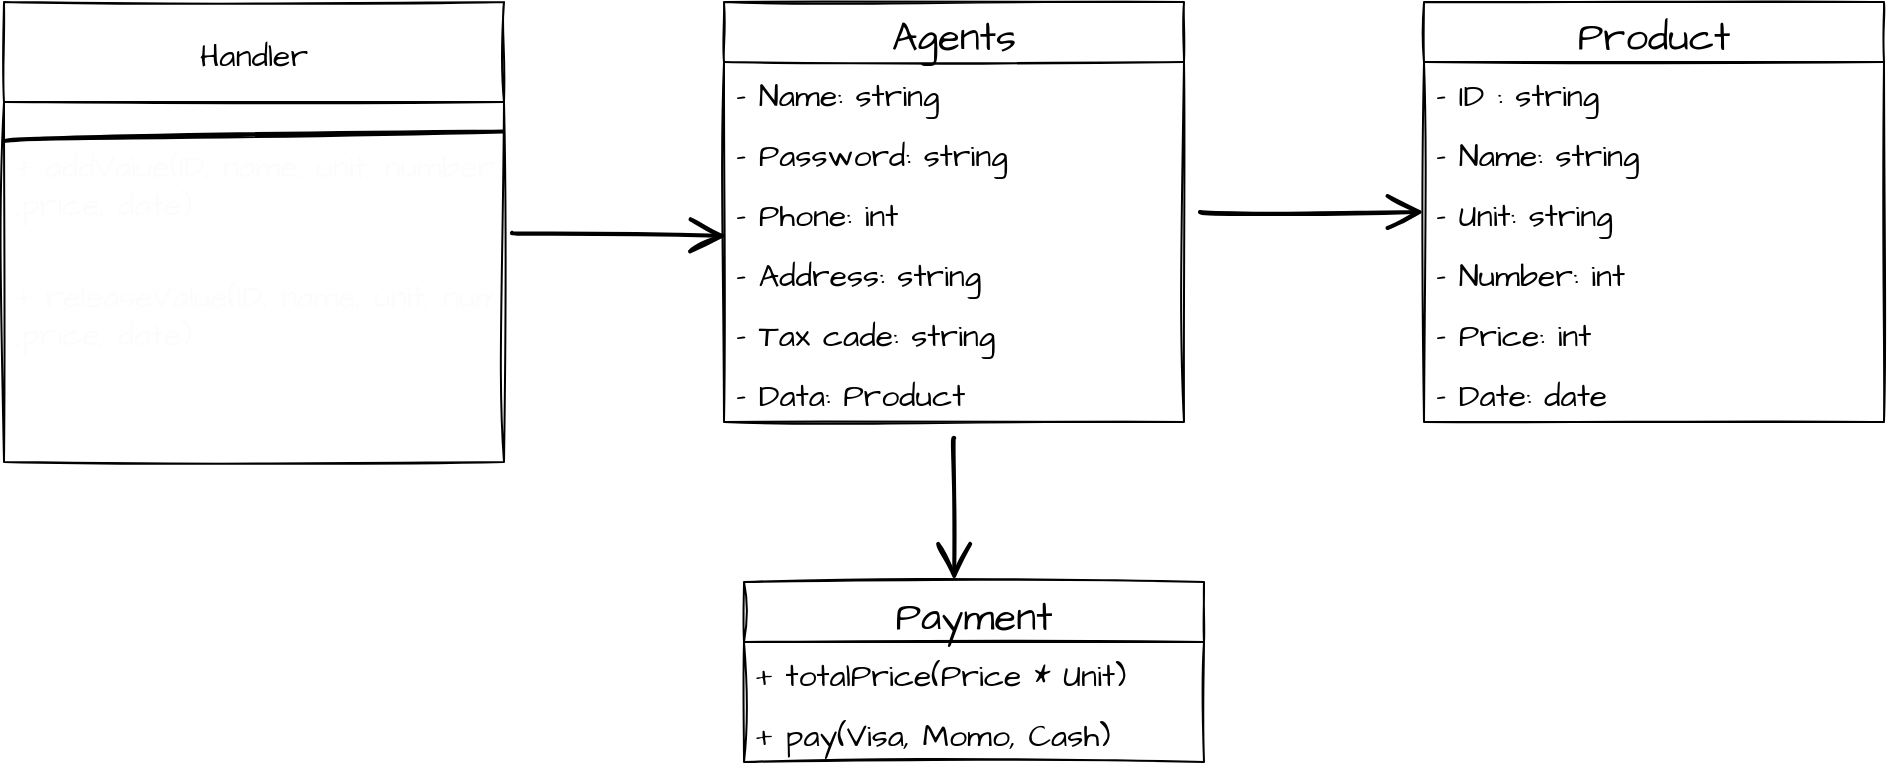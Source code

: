 <mxfile version="16.2.2" type="google"><diagram id="C5RBs43oDa-KdzZeNtuy" name="Page-1"><mxGraphModel dx="1702" dy="792" grid="1" gridSize="10" guides="1" tooltips="1" connect="1" arrows="1" fold="1" page="1" pageScale="1.5" pageWidth="827" pageHeight="1169" math="0" shadow="0"><root><mxCell id="WIyWlLk6GJQsqaUBKTNV-0"/><mxCell id="WIyWlLk6GJQsqaUBKTNV-1" parent="WIyWlLk6GJQsqaUBKTNV-0"/><mxCell id="-Z9DjrCeo3MVjhhyhKpT-0" value="Product" style="swimlane;fontStyle=0;childLayout=stackLayout;horizontal=1;startSize=30;horizontalStack=0;resizeParent=1;resizeParentMax=0;resizeLast=0;collapsible=1;marginBottom=0;sketch=1;hachureGap=4;fontFamily=Architects Daughter;fontSource=https%3A%2F%2Ffonts.googleapis.com%2Fcss%3Ffamily%3DArchitects%2BDaughter;fontSize=20;" parent="WIyWlLk6GJQsqaUBKTNV-1" vertex="1"><mxGeometry x="870" y="320" width="230" height="210" as="geometry"/></mxCell><mxCell id="-Z9DjrCeo3MVjhhyhKpT-1" value="- ID : string" style="text;strokeColor=none;fillColor=none;align=left;verticalAlign=middle;spacingLeft=4;spacingRight=4;overflow=hidden;points=[[0,0.5],[1,0.5]];portConstraint=eastwest;rotatable=0;fontSize=16;sketch=1;hachureGap=4;fontFamily=Architects Daughter;fontSource=https%3A%2F%2Ffonts.googleapis.com%2Fcss%3Ffamily%3DArchitects%2BDaughter;" parent="-Z9DjrCeo3MVjhhyhKpT-0" vertex="1"><mxGeometry y="30" width="230" height="30" as="geometry"/></mxCell><mxCell id="-Z9DjrCeo3MVjhhyhKpT-2" value="- Name: string" style="text;strokeColor=none;fillColor=none;align=left;verticalAlign=middle;spacingLeft=4;spacingRight=4;overflow=hidden;points=[[0,0.5],[1,0.5]];portConstraint=eastwest;rotatable=0;fontSize=16;sketch=1;hachureGap=4;fontFamily=Architects Daughter;fontSource=https%3A%2F%2Ffonts.googleapis.com%2Fcss%3Ffamily%3DArchitects%2BDaughter;" parent="-Z9DjrCeo3MVjhhyhKpT-0" vertex="1"><mxGeometry y="60" width="230" height="30" as="geometry"/></mxCell><mxCell id="-Z9DjrCeo3MVjhhyhKpT-4" value="- Unit: string" style="text;strokeColor=none;fillColor=none;align=left;verticalAlign=middle;spacingLeft=4;spacingRight=4;overflow=hidden;points=[[0,0.5],[1,0.5]];portConstraint=eastwest;rotatable=0;fontSize=16;sketch=1;hachureGap=4;fontFamily=Architects Daughter;fontSource=https%3A%2F%2Ffonts.googleapis.com%2Fcss%3Ffamily%3DArchitects%2BDaughter;" parent="-Z9DjrCeo3MVjhhyhKpT-0" vertex="1"><mxGeometry y="90" width="230" height="30" as="geometry"/></mxCell><mxCell id="-Z9DjrCeo3MVjhhyhKpT-5" value="- Number: int" style="text;strokeColor=none;fillColor=none;align=left;verticalAlign=middle;spacingLeft=4;spacingRight=4;overflow=hidden;points=[[0,0.5],[1,0.5]];portConstraint=eastwest;rotatable=0;fontSize=16;sketch=1;hachureGap=4;fontFamily=Architects Daughter;fontSource=https%3A%2F%2Ffonts.googleapis.com%2Fcss%3Ffamily%3DArchitects%2BDaughter;" parent="-Z9DjrCeo3MVjhhyhKpT-0" vertex="1"><mxGeometry y="120" width="230" height="30" as="geometry"/></mxCell><mxCell id="-Z9DjrCeo3MVjhhyhKpT-6" value="- Price: int" style="text;strokeColor=none;fillColor=none;align=left;verticalAlign=middle;spacingLeft=4;spacingRight=4;overflow=hidden;points=[[0,0.5],[1,0.5]];portConstraint=eastwest;rotatable=0;fontSize=16;sketch=1;hachureGap=4;fontFamily=Architects Daughter;fontSource=https%3A%2F%2Ffonts.googleapis.com%2Fcss%3Ffamily%3DArchitects%2BDaughter;" parent="-Z9DjrCeo3MVjhhyhKpT-0" vertex="1"><mxGeometry y="150" width="230" height="30" as="geometry"/></mxCell><mxCell id="-Z9DjrCeo3MVjhhyhKpT-7" value="- Date: date" style="text;strokeColor=none;fillColor=none;align=left;verticalAlign=middle;spacingLeft=4;spacingRight=4;overflow=hidden;points=[[0,0.5],[1,0.5]];portConstraint=eastwest;rotatable=0;fontSize=16;sketch=1;hachureGap=4;fontFamily=Architects Daughter;fontSource=https%3A%2F%2Ffonts.googleapis.com%2Fcss%3Ffamily%3DArchitects%2BDaughter;" parent="-Z9DjrCeo3MVjhhyhKpT-0" vertex="1"><mxGeometry y="180" width="230" height="30" as="geometry"/></mxCell><mxCell id="frvuY_P_v8d-C_5kjmwo-7" style="edgeStyle=none;curved=1;rounded=0;sketch=1;hachureGap=4;orthogonalLoop=1;jettySize=auto;html=1;entryX=0.006;entryY=0.898;entryDx=0;entryDy=0;fontFamily=Architects Daughter;fontSource=https%3A%2F%2Ffonts.googleapis.com%2Fcss%3Ffamily%3DArchitects%2BDaughter;fontSize=16;endArrow=open;startSize=14;endSize=14;sourcePerimeterSpacing=8;targetPerimeterSpacing=8;exitX=1.016;exitY=0.818;exitDx=0;exitDy=0;strokeWidth=2;exitPerimeter=0;entryPerimeter=0;" edge="1" parent="WIyWlLk6GJQsqaUBKTNV-1" source="-Z9DjrCeo3MVjhhyhKpT-27" target="frvuY_P_v8d-C_5kjmwo-3"><mxGeometry relative="1" as="geometry"/></mxCell><mxCell id="-Z9DjrCeo3MVjhhyhKpT-26" value="Handler" style="swimlane;fontStyle=0;childLayout=stackLayout;horizontal=1;startSize=50;horizontalStack=0;resizeParent=1;resizeParentMax=0;resizeLast=0;collapsible=1;marginBottom=0;sketch=1;hachureGap=4;fontFamily=Architects Daughter;fontSource=https%3A%2F%2Ffonts.googleapis.com%2Fcss%3Ffamily%3DArchitects%2BDaughter;fontSize=16;fontColor=default;fillColor=none;gradientColor=none;" parent="WIyWlLk6GJQsqaUBKTNV-1" vertex="1"><mxGeometry x="160" y="320" width="250" height="230" as="geometry"/></mxCell><mxCell id="-Z9DjrCeo3MVjhhyhKpT-30" value="" style="edgeStyle=none;orthogonalLoop=1;jettySize=auto;html=1;rounded=0;sketch=1;hachureGap=4;fontFamily=Architects Daughter;fontSource=https%3A%2F%2Ffonts.googleapis.com%2Fcss%3Ffamily%3DArchitects%2BDaughter;fontSize=16;fontColor=#F7F7F7;endArrow=none;endFill=0;startSize=14;endSize=14;sourcePerimeterSpacing=8;targetPerimeterSpacing=8;strokeWidth=2;curved=1;entryX=0.998;entryY=0.184;entryDx=0;entryDy=0;entryPerimeter=0;" parent="-Z9DjrCeo3MVjhhyhKpT-26" target="-Z9DjrCeo3MVjhhyhKpT-27" edge="1"><mxGeometry width="120" relative="1" as="geometry"><mxPoint y="69.58" as="sourcePoint"/><mxPoint x="140" y="220" as="targetPoint"/><Array as="points"/></mxGeometry></mxCell><mxCell id="-Z9DjrCeo3MVjhhyhKpT-27" value="+ addValue(ID, name, unit, number&#10;,price, date)" style="text;strokeColor=none;fillColor=none;align=left;verticalAlign=middle;spacingLeft=4;spacingRight=4;overflow=hidden;points=[[0,0.5],[1,0.5]];portConstraint=eastwest;rotatable=0;fontSize=16;sketch=1;hachureGap=4;fontFamily=Architects Daughter;fontSource=https%3A%2F%2Ffonts.googleapis.com%2Fcss%3Ffamily%3DArchitects%2BDaughter;fontColor=#FCFCFC;" parent="-Z9DjrCeo3MVjhhyhKpT-26" vertex="1"><mxGeometry y="50" width="250" height="80" as="geometry"/></mxCell><mxCell id="-Z9DjrCeo3MVjhhyhKpT-31" value="+ releaseValue(ID, name, unit, number&#10;,price, date)" style="text;strokeColor=none;fillColor=none;align=left;verticalAlign=middle;spacingLeft=4;spacingRight=4;overflow=hidden;points=[[0,0.5],[1,0.5]];portConstraint=eastwest;rotatable=0;fontSize=16;sketch=1;hachureGap=4;fontFamily=Architects Daughter;fontSource=https%3A%2F%2Ffonts.googleapis.com%2Fcss%3Ffamily%3DArchitects%2BDaughter;fontColor=#FCFCFC;" parent="-Z9DjrCeo3MVjhhyhKpT-26" vertex="1"><mxGeometry y="130" width="250" height="50" as="geometry"/></mxCell><mxCell id="-Z9DjrCeo3MVjhhyhKpT-32" value="+ deleteValue()" style="text;strokeColor=none;fillColor=none;align=left;verticalAlign=middle;spacingLeft=4;spacingRight=4;overflow=hidden;points=[[0,0.5],[1,0.5]];portConstraint=eastwest;rotatable=0;fontSize=16;sketch=1;hachureGap=4;fontFamily=Architects Daughter;fontSource=https%3A%2F%2Ffonts.googleapis.com%2Fcss%3Ffamily%3DArchitects%2BDaughter;fontColor=#FFFFFF;" parent="-Z9DjrCeo3MVjhhyhKpT-26" vertex="1"><mxGeometry y="180" width="250" height="50" as="geometry"/></mxCell><mxCell id="hyXXBoZnibgZFK63hEe8-1" value="Payment" style="swimlane;fontStyle=0;childLayout=stackLayout;horizontal=1;startSize=30;horizontalStack=0;resizeParent=1;resizeParentMax=0;resizeLast=0;collapsible=1;marginBottom=0;sketch=1;hachureGap=4;fontFamily=Architects Daughter;fontSource=https%3A%2F%2Ffonts.googleapis.com%2Fcss%3Ffamily%3DArchitects%2BDaughter;fontSize=20;" parent="WIyWlLk6GJQsqaUBKTNV-1" vertex="1"><mxGeometry x="530" y="610" width="230" height="90" as="geometry"/></mxCell><mxCell id="hyXXBoZnibgZFK63hEe8-7" value="+ totalPrice(Price * Unit)" style="text;strokeColor=none;fillColor=none;align=left;verticalAlign=middle;spacingLeft=4;spacingRight=4;overflow=hidden;points=[[0,0.5],[1,0.5]];portConstraint=eastwest;rotatable=0;fontSize=16;sketch=1;hachureGap=4;fontFamily=Architects Daughter;fontSource=https%3A%2F%2Ffonts.googleapis.com%2Fcss%3Ffamily%3DArchitects%2BDaughter;" parent="hyXXBoZnibgZFK63hEe8-1" vertex="1"><mxGeometry y="30" width="230" height="30" as="geometry"/></mxCell><mxCell id="hyXXBoZnibgZFK63hEe8-9" value="+ pay(Visa, Momo, Cash)" style="text;strokeColor=none;fillColor=none;align=left;verticalAlign=middle;spacingLeft=4;spacingRight=4;overflow=hidden;points=[[0,0.5],[1,0.5]];portConstraint=eastwest;rotatable=0;fontSize=16;sketch=1;hachureGap=4;fontFamily=Architects Daughter;fontSource=https%3A%2F%2Ffonts.googleapis.com%2Fcss%3Ffamily%3DArchitects%2BDaughter;" parent="hyXXBoZnibgZFK63hEe8-1" vertex="1"><mxGeometry y="60" width="230" height="30" as="geometry"/></mxCell><mxCell id="frvuY_P_v8d-C_5kjmwo-12" style="edgeStyle=none;curved=1;rounded=0;sketch=1;hachureGap=4;orthogonalLoop=1;jettySize=auto;html=1;entryX=0.457;entryY=-0.009;entryDx=0;entryDy=0;entryPerimeter=0;fontFamily=Architects Daughter;fontSource=https%3A%2F%2Ffonts.googleapis.com%2Fcss%3Ffamily%3DArchitects%2BDaughter;fontSize=16;fontColor=#F2F2F2;endArrow=open;startSize=14;endSize=14;sourcePerimeterSpacing=8;targetPerimeterSpacing=8;strokeWidth=2;" edge="1" parent="WIyWlLk6GJQsqaUBKTNV-1" source="frvuY_P_v8d-C_5kjmwo-0" target="hyXXBoZnibgZFK63hEe8-1"><mxGeometry relative="1" as="geometry"/></mxCell><mxCell id="frvuY_P_v8d-C_5kjmwo-0" value="Agents" style="swimlane;fontStyle=0;childLayout=stackLayout;horizontal=1;startSize=30;horizontalStack=0;resizeParent=1;resizeParentMax=0;resizeLast=0;collapsible=1;marginBottom=0;sketch=1;hachureGap=4;fontFamily=Architects Daughter;fontSource=https%3A%2F%2Ffonts.googleapis.com%2Fcss%3Ffamily%3DArchitects%2BDaughter;fontSize=20;" vertex="1" parent="WIyWlLk6GJQsqaUBKTNV-1"><mxGeometry x="520" y="320" width="230" height="210" as="geometry"/></mxCell><mxCell id="frvuY_P_v8d-C_5kjmwo-1" value="- Name: string" style="text;strokeColor=none;fillColor=none;align=left;verticalAlign=middle;spacingLeft=4;spacingRight=4;overflow=hidden;points=[[0,0.5],[1,0.5]];portConstraint=eastwest;rotatable=0;fontSize=16;sketch=1;hachureGap=4;fontFamily=Architects Daughter;fontSource=https%3A%2F%2Ffonts.googleapis.com%2Fcss%3Ffamily%3DArchitects%2BDaughter;" vertex="1" parent="frvuY_P_v8d-C_5kjmwo-0"><mxGeometry y="30" width="230" height="30" as="geometry"/></mxCell><mxCell id="frvuY_P_v8d-C_5kjmwo-2" value="- Password: string" style="text;strokeColor=none;fillColor=none;align=left;verticalAlign=middle;spacingLeft=4;spacingRight=4;overflow=hidden;points=[[0,0.5],[1,0.5]];portConstraint=eastwest;rotatable=0;fontSize=16;sketch=1;hachureGap=4;fontFamily=Architects Daughter;fontSource=https%3A%2F%2Ffonts.googleapis.com%2Fcss%3Ffamily%3DArchitects%2BDaughter;" vertex="1" parent="frvuY_P_v8d-C_5kjmwo-0"><mxGeometry y="60" width="230" height="30" as="geometry"/></mxCell><mxCell id="frvuY_P_v8d-C_5kjmwo-3" value="- Phone: int" style="text;strokeColor=none;fillColor=none;align=left;verticalAlign=middle;spacingLeft=4;spacingRight=4;overflow=hidden;points=[[0,0.5],[1,0.5]];portConstraint=eastwest;rotatable=0;fontSize=16;sketch=1;hachureGap=4;fontFamily=Architects Daughter;fontSource=https%3A%2F%2Ffonts.googleapis.com%2Fcss%3Ffamily%3DArchitects%2BDaughter;" vertex="1" parent="frvuY_P_v8d-C_5kjmwo-0"><mxGeometry y="90" width="230" height="30" as="geometry"/></mxCell><mxCell id="frvuY_P_v8d-C_5kjmwo-4" value="- Address: string" style="text;strokeColor=none;fillColor=none;align=left;verticalAlign=middle;spacingLeft=4;spacingRight=4;overflow=hidden;points=[[0,0.5],[1,0.5]];portConstraint=eastwest;rotatable=0;fontSize=16;sketch=1;hachureGap=4;fontFamily=Architects Daughter;fontSource=https%3A%2F%2Ffonts.googleapis.com%2Fcss%3Ffamily%3DArchitects%2BDaughter;" vertex="1" parent="frvuY_P_v8d-C_5kjmwo-0"><mxGeometry y="120" width="230" height="30" as="geometry"/></mxCell><mxCell id="frvuY_P_v8d-C_5kjmwo-5" value="- Tax cade: string" style="text;strokeColor=none;fillColor=none;align=left;verticalAlign=middle;spacingLeft=4;spacingRight=4;overflow=hidden;points=[[0,0.5],[1,0.5]];portConstraint=eastwest;rotatable=0;fontSize=16;sketch=1;hachureGap=4;fontFamily=Architects Daughter;fontSource=https%3A%2F%2Ffonts.googleapis.com%2Fcss%3Ffamily%3DArchitects%2BDaughter;" vertex="1" parent="frvuY_P_v8d-C_5kjmwo-0"><mxGeometry y="150" width="230" height="30" as="geometry"/></mxCell><mxCell id="frvuY_P_v8d-C_5kjmwo-6" value="- Data: Product" style="text;strokeColor=none;fillColor=none;align=left;verticalAlign=middle;spacingLeft=4;spacingRight=4;overflow=hidden;points=[[0,0.5],[1,0.5]];portConstraint=eastwest;rotatable=0;fontSize=16;sketch=1;hachureGap=4;fontFamily=Architects Daughter;fontSource=https%3A%2F%2Ffonts.googleapis.com%2Fcss%3Ffamily%3DArchitects%2BDaughter;" vertex="1" parent="frvuY_P_v8d-C_5kjmwo-0"><mxGeometry y="180" width="230" height="30" as="geometry"/></mxCell><mxCell id="frvuY_P_v8d-C_5kjmwo-9" style="edgeStyle=none;curved=1;rounded=0;sketch=1;hachureGap=4;orthogonalLoop=1;jettySize=auto;html=1;entryX=0;entryY=0.5;entryDx=0;entryDy=0;fontFamily=Architects Daughter;fontSource=https%3A%2F%2Ffonts.googleapis.com%2Fcss%3Ffamily%3DArchitects%2BDaughter;fontSize=16;fontColor=#F2F2F2;endArrow=open;startSize=14;endSize=14;sourcePerimeterSpacing=8;targetPerimeterSpacing=8;strokeWidth=2;" edge="1" parent="WIyWlLk6GJQsqaUBKTNV-1" source="frvuY_P_v8d-C_5kjmwo-3" target="-Z9DjrCeo3MVjhhyhKpT-0"><mxGeometry relative="1" as="geometry"/></mxCell></root></mxGraphModel></diagram></mxfile>